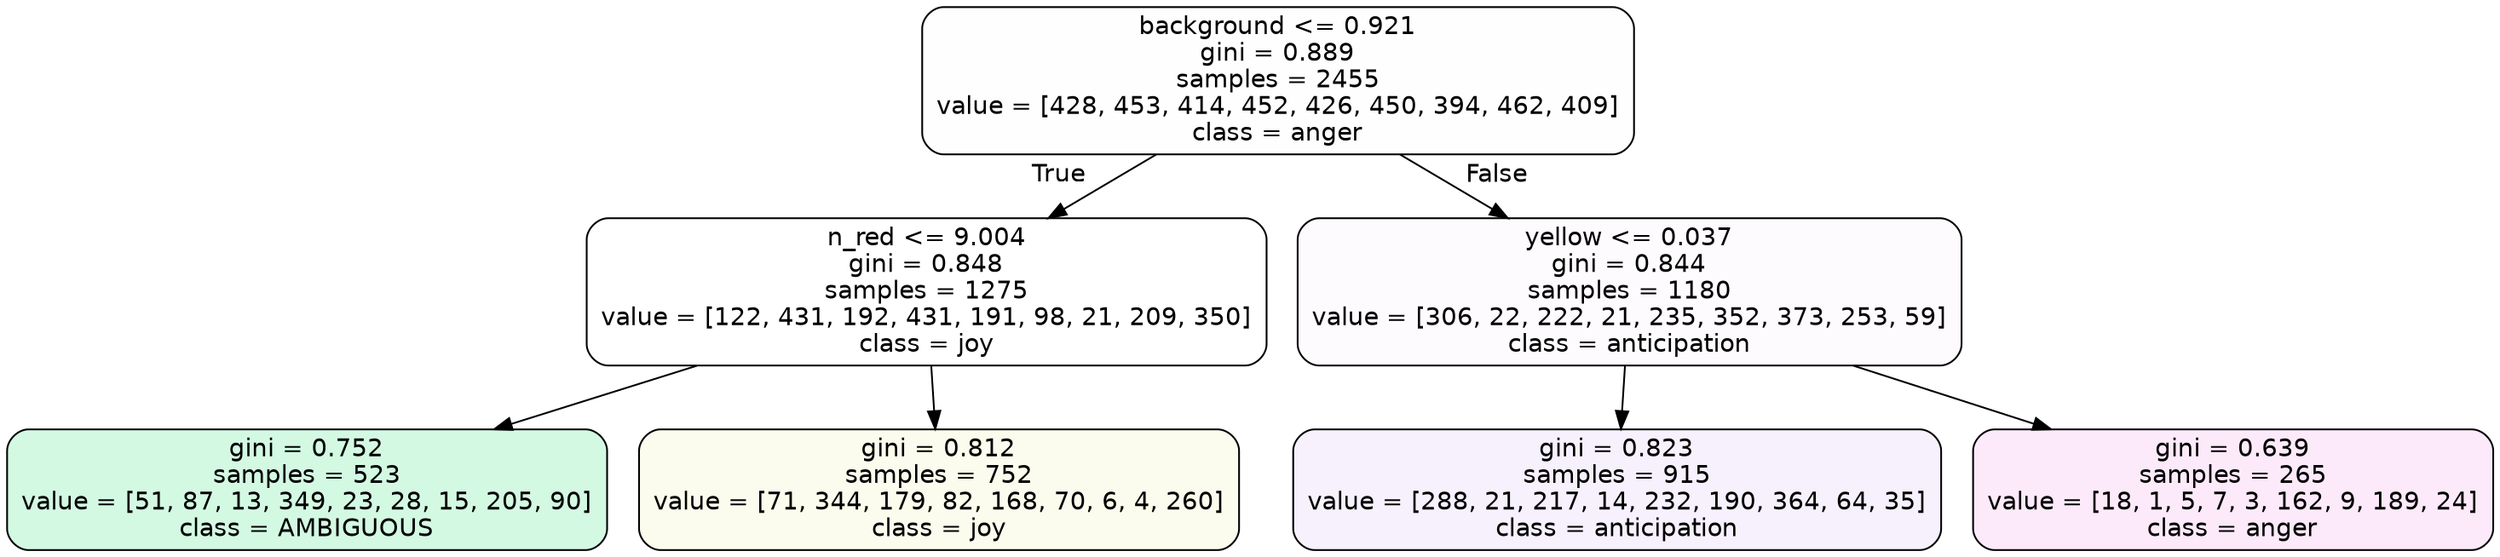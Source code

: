 digraph Tree {
node [shape=box, style="filled, rounded", color="black", fontname=helvetica] ;
edge [fontname=helvetica] ;
0 [label="background <= 0.921\ngini = 0.889\nsamples = 2455\nvalue = [428, 453, 414, 452, 426, 450, 394, 462, 409]\nclass = anger", fillcolor="#e539d701"] ;
1 [label="n_red <= 9.004\ngini = 0.848\nsamples = 1275\nvalue = [122, 431, 192, 431, 191, 98, 21, 209, 350]\nclass = joy", fillcolor="#d7e53900"] ;
0 -> 1 [labeldistance=2.5, labelangle=45, headlabel="True"] ;
2 [label="gini = 0.752\nsamples = 523\nvalue = [51, 87, 13, 349, 23, 28, 15, 205, 90]\nclass = AMBIGUOUS", fillcolor="#39e58138"] ;
1 -> 2 ;
3 [label="gini = 0.812\nsamples = 752\nvalue = [71, 344, 179, 82, 168, 70, 6, 4, 260]\nclass = joy", fillcolor="#d7e53917"] ;
1 -> 3 ;
4 [label="yellow <= 0.037\ngini = 0.844\nsamples = 1180\nvalue = [306, 22, 222, 21, 235, 352, 373, 253, 59]\nclass = anticipation", fillcolor="#8139e504"] ;
0 -> 4 [labeldistance=2.5, labelangle=-45, headlabel="False"] ;
5 [label="gini = 0.823\nsamples = 915\nvalue = [288, 21, 217, 14, 232, 190, 364, 64, 35]\nclass = anticipation", fillcolor="#8139e511"] ;
4 -> 5 ;
6 [label="gini = 0.639\nsamples = 265\nvalue = [18, 1, 5, 7, 3, 162, 9, 189, 24]\nclass = anger", fillcolor="#e539d71b"] ;
4 -> 6 ;
}